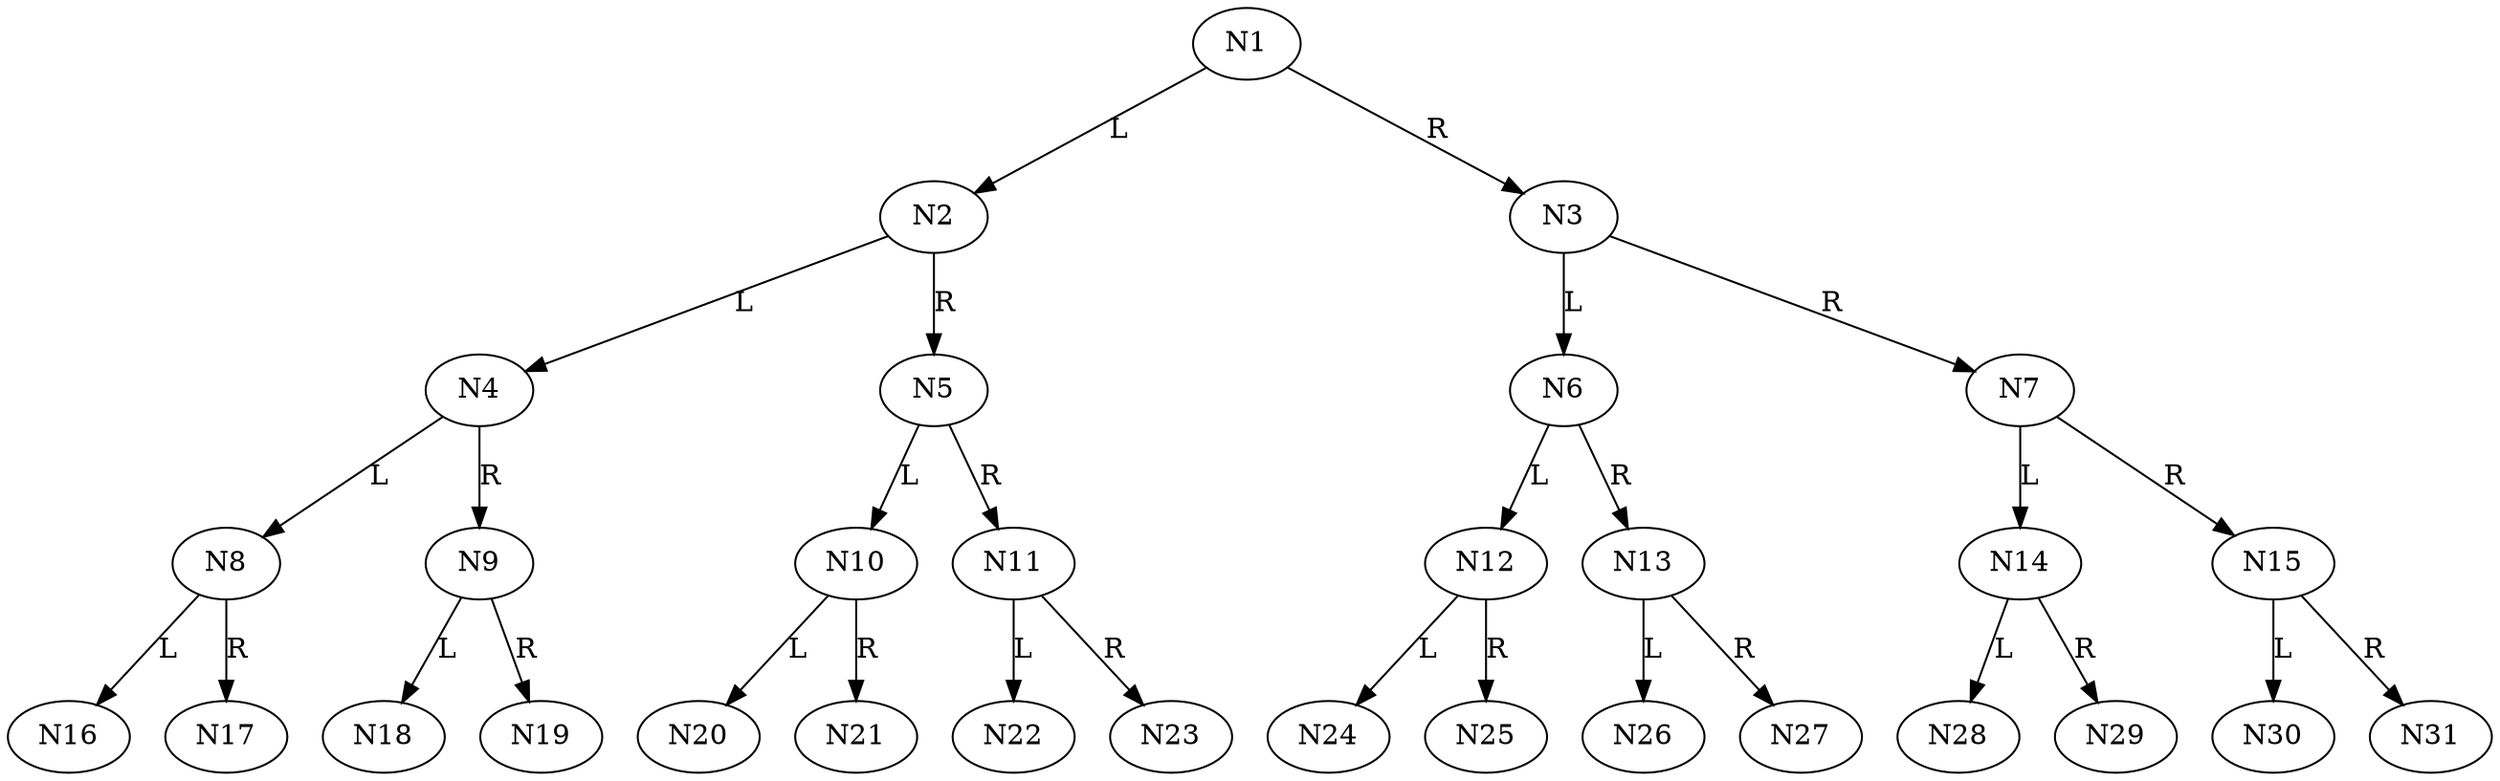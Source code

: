digraph N31{
"N1" -> {"N2"} [label="L"]
"N1" -> {"N3"} [label="R"]
"N2" -> {"N4"} [label="L"]
"N2" -> {"N5"} [label="R"]
"N3" -> {"N6"} [label="L"]
"N3" -> {"N7"} [label="R"]
"N4" -> {"N8"} [label="L"]
"N4" -> {"N9"} [label="R"]
"N5" -> {"N10"} [label="L"]
"N5" -> {"N11"} [label="R"]
"N6" -> {"N12"} [label="L"]
"N6" -> {"N13"} [label="R"]
"N7" -> {"N14"} [label="L"]
"N7" -> {"N15"} [label="R"]
"N8" -> {"N16"} [label="L"]
"N8" -> {"N17"} [label="R"]
"N9" -> {"N18"} [label="L"]
"N9" -> {"N19"} [label="R"]
"N10" -> {"N20"} [label="L"]
"N10" -> {"N21"} [label="R"]
"N11" -> {"N22"} [label="L"]
"N11" -> {"N23"} [label="R"]
"N12" -> {"N24"} [label="L"]
"N12" -> {"N25"} [label="R"]
"N13" -> {"N26"} [label="L"]
"N13" -> {"N27"} [label="R"]
"N14" -> {"N28"} [label="L"]
"N14" -> {"N29"} [label="R"]
"N15" -> {"N30"} [label="L"]
"N15" -> {"N31"} [label="R"]
}